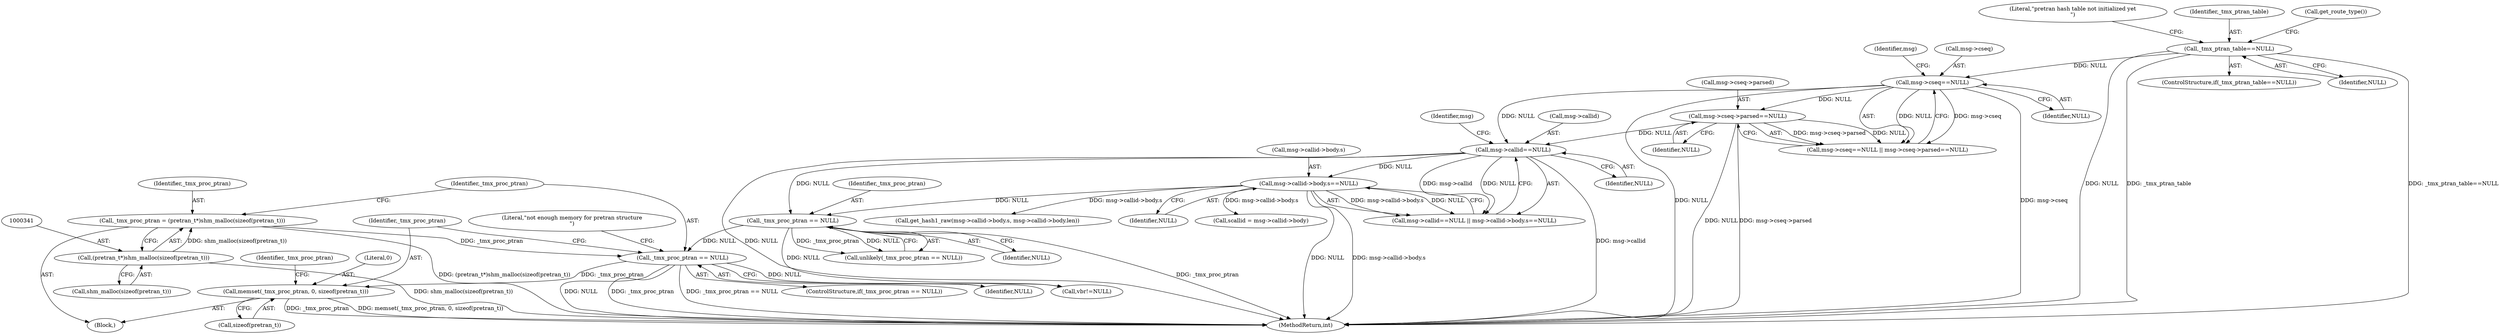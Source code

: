 digraph "0_kamailio_e1d8008a09d9390ebaf698abe8909e10dfec4097@API" {
"1000355" [label="(Call,memset(_tmx_proc_ptran, 0, sizeof(pretran_t)))"];
"1000346" [label="(Call,_tmx_proc_ptran == NULL)"];
"1000338" [label="(Call,_tmx_proc_ptran = (pretran_t*)shm_malloc(sizeof(pretran_t)))"];
"1000340" [label="(Call,(pretran_t*)shm_malloc(sizeof(pretran_t)))"];
"1000334" [label="(Call,_tmx_proc_ptran == NULL)"];
"1000244" [label="(Call,msg->callid==NULL)"];
"1000172" [label="(Call,msg->cseq==NULL)"];
"1000118" [label="(Call,_tmx_ptran_table==NULL)"];
"1000177" [label="(Call,msg->cseq->parsed==NULL)"];
"1000249" [label="(Call,msg->callid->body.s==NULL)"];
"1000180" [label="(Identifier,msg)"];
"1000271" [label="(Call,scallid = msg->callid->body)"];
"1000362" [label="(Identifier,_tmx_proc_ptran)"];
"1000347" [label="(Identifier,_tmx_proc_ptran)"];
"1000333" [label="(Call,unlikely(_tmx_proc_ptran == NULL))"];
"1000172" [label="(Call,msg->cseq==NULL)"];
"1000346" [label="(Call,_tmx_proc_ptran == NULL)"];
"1000338" [label="(Call,_tmx_proc_ptran = (pretran_t*)shm_malloc(sizeof(pretran_t)))"];
"1000355" [label="(Call,memset(_tmx_proc_ptran, 0, sizeof(pretran_t)))"];
"1000123" [label="(Literal,\"pretran hash table not initialized yet\n\")"];
"1000117" [label="(ControlStructure,if(_tmx_ptran_table==NULL))"];
"1000245" [label="(Call,msg->callid)"];
"1000340" [label="(Call,(pretran_t*)shm_malloc(sizeof(pretran_t)))"];
"1000178" [label="(Call,msg->cseq->parsed)"];
"1000243" [label="(Call,msg->callid==NULL || msg->callid->body.s==NULL)"];
"1000358" [label="(Call,sizeof(pretran_t))"];
"1000248" [label="(Identifier,NULL)"];
"1000356" [label="(Identifier,_tmx_proc_ptran)"];
"1000357" [label="(Literal,0)"];
"1001048" [label="(MethodReturn,int)"];
"1000345" [label="(ControlStructure,if(_tmx_proc_ptran == NULL))"];
"1000177" [label="(Call,msg->cseq->parsed==NULL)"];
"1000120" [label="(Identifier,NULL)"];
"1000310" [label="(Call,get_hash1_raw(msg->callid->body.s, msg->callid->body.len))"];
"1000339" [label="(Identifier,_tmx_proc_ptran)"];
"1000334" [label="(Call,_tmx_proc_ptran == NULL)"];
"1000176" [label="(Identifier,NULL)"];
"1000336" [label="(Identifier,NULL)"];
"1000244" [label="(Call,msg->callid==NULL)"];
"1000173" [label="(Call,msg->cseq)"];
"1000342" [label="(Call,shm_malloc(sizeof(pretran_t)))"];
"1000118" [label="(Call,_tmx_ptran_table==NULL)"];
"1000253" [label="(Identifier,msg)"];
"1000337" [label="(Block,)"];
"1000171" [label="(Call,msg->cseq==NULL || msg->cseq->parsed==NULL)"];
"1000119" [label="(Identifier,_tmx_ptran_table)"];
"1000351" [label="(Literal,\"not enough memory for pretran structure\n\")"];
"1000129" [label="(Call,get_route_type())"];
"1000386" [label="(Call,vbr!=NULL)"];
"1000183" [label="(Identifier,NULL)"];
"1000250" [label="(Call,msg->callid->body.s)"];
"1000249" [label="(Call,msg->callid->body.s==NULL)"];
"1000257" [label="(Identifier,NULL)"];
"1000335" [label="(Identifier,_tmx_proc_ptran)"];
"1000348" [label="(Identifier,NULL)"];
"1000355" -> "1000337"  [label="AST: "];
"1000355" -> "1000358"  [label="CFG: "];
"1000356" -> "1000355"  [label="AST: "];
"1000357" -> "1000355"  [label="AST: "];
"1000358" -> "1000355"  [label="AST: "];
"1000362" -> "1000355"  [label="CFG: "];
"1000355" -> "1001048"  [label="DDG: _tmx_proc_ptran"];
"1000355" -> "1001048"  [label="DDG: memset(_tmx_proc_ptran, 0, sizeof(pretran_t))"];
"1000346" -> "1000355"  [label="DDG: _tmx_proc_ptran"];
"1000346" -> "1000345"  [label="AST: "];
"1000346" -> "1000348"  [label="CFG: "];
"1000347" -> "1000346"  [label="AST: "];
"1000348" -> "1000346"  [label="AST: "];
"1000351" -> "1000346"  [label="CFG: "];
"1000356" -> "1000346"  [label="CFG: "];
"1000346" -> "1001048"  [label="DDG: NULL"];
"1000346" -> "1001048"  [label="DDG: _tmx_proc_ptran"];
"1000346" -> "1001048"  [label="DDG: _tmx_proc_ptran == NULL"];
"1000338" -> "1000346"  [label="DDG: _tmx_proc_ptran"];
"1000334" -> "1000346"  [label="DDG: NULL"];
"1000346" -> "1000386"  [label="DDG: NULL"];
"1000338" -> "1000337"  [label="AST: "];
"1000338" -> "1000340"  [label="CFG: "];
"1000339" -> "1000338"  [label="AST: "];
"1000340" -> "1000338"  [label="AST: "];
"1000347" -> "1000338"  [label="CFG: "];
"1000338" -> "1001048"  [label="DDG: (pretran_t*)shm_malloc(sizeof(pretran_t))"];
"1000340" -> "1000338"  [label="DDG: shm_malloc(sizeof(pretran_t))"];
"1000340" -> "1000342"  [label="CFG: "];
"1000341" -> "1000340"  [label="AST: "];
"1000342" -> "1000340"  [label="AST: "];
"1000340" -> "1001048"  [label="DDG: shm_malloc(sizeof(pretran_t))"];
"1000334" -> "1000333"  [label="AST: "];
"1000334" -> "1000336"  [label="CFG: "];
"1000335" -> "1000334"  [label="AST: "];
"1000336" -> "1000334"  [label="AST: "];
"1000333" -> "1000334"  [label="CFG: "];
"1000334" -> "1001048"  [label="DDG: _tmx_proc_ptran"];
"1000334" -> "1000333"  [label="DDG: _tmx_proc_ptran"];
"1000334" -> "1000333"  [label="DDG: NULL"];
"1000244" -> "1000334"  [label="DDG: NULL"];
"1000249" -> "1000334"  [label="DDG: NULL"];
"1000334" -> "1000386"  [label="DDG: NULL"];
"1000244" -> "1000243"  [label="AST: "];
"1000244" -> "1000248"  [label="CFG: "];
"1000245" -> "1000244"  [label="AST: "];
"1000248" -> "1000244"  [label="AST: "];
"1000253" -> "1000244"  [label="CFG: "];
"1000243" -> "1000244"  [label="CFG: "];
"1000244" -> "1001048"  [label="DDG: NULL"];
"1000244" -> "1001048"  [label="DDG: msg->callid"];
"1000244" -> "1000243"  [label="DDG: msg->callid"];
"1000244" -> "1000243"  [label="DDG: NULL"];
"1000172" -> "1000244"  [label="DDG: NULL"];
"1000177" -> "1000244"  [label="DDG: NULL"];
"1000244" -> "1000249"  [label="DDG: NULL"];
"1000172" -> "1000171"  [label="AST: "];
"1000172" -> "1000176"  [label="CFG: "];
"1000173" -> "1000172"  [label="AST: "];
"1000176" -> "1000172"  [label="AST: "];
"1000180" -> "1000172"  [label="CFG: "];
"1000171" -> "1000172"  [label="CFG: "];
"1000172" -> "1001048"  [label="DDG: NULL"];
"1000172" -> "1001048"  [label="DDG: msg->cseq"];
"1000172" -> "1000171"  [label="DDG: msg->cseq"];
"1000172" -> "1000171"  [label="DDG: NULL"];
"1000118" -> "1000172"  [label="DDG: NULL"];
"1000172" -> "1000177"  [label="DDG: NULL"];
"1000118" -> "1000117"  [label="AST: "];
"1000118" -> "1000120"  [label="CFG: "];
"1000119" -> "1000118"  [label="AST: "];
"1000120" -> "1000118"  [label="AST: "];
"1000123" -> "1000118"  [label="CFG: "];
"1000129" -> "1000118"  [label="CFG: "];
"1000118" -> "1001048"  [label="DDG: _tmx_ptran_table==NULL"];
"1000118" -> "1001048"  [label="DDG: NULL"];
"1000118" -> "1001048"  [label="DDG: _tmx_ptran_table"];
"1000177" -> "1000171"  [label="AST: "];
"1000177" -> "1000183"  [label="CFG: "];
"1000178" -> "1000177"  [label="AST: "];
"1000183" -> "1000177"  [label="AST: "];
"1000171" -> "1000177"  [label="CFG: "];
"1000177" -> "1001048"  [label="DDG: msg->cseq->parsed"];
"1000177" -> "1001048"  [label="DDG: NULL"];
"1000177" -> "1000171"  [label="DDG: msg->cseq->parsed"];
"1000177" -> "1000171"  [label="DDG: NULL"];
"1000249" -> "1000243"  [label="AST: "];
"1000249" -> "1000257"  [label="CFG: "];
"1000250" -> "1000249"  [label="AST: "];
"1000257" -> "1000249"  [label="AST: "];
"1000243" -> "1000249"  [label="CFG: "];
"1000249" -> "1001048"  [label="DDG: NULL"];
"1000249" -> "1001048"  [label="DDG: msg->callid->body.s"];
"1000249" -> "1000243"  [label="DDG: msg->callid->body.s"];
"1000249" -> "1000243"  [label="DDG: NULL"];
"1000249" -> "1000271"  [label="DDG: msg->callid->body.s"];
"1000249" -> "1000310"  [label="DDG: msg->callid->body.s"];
}
